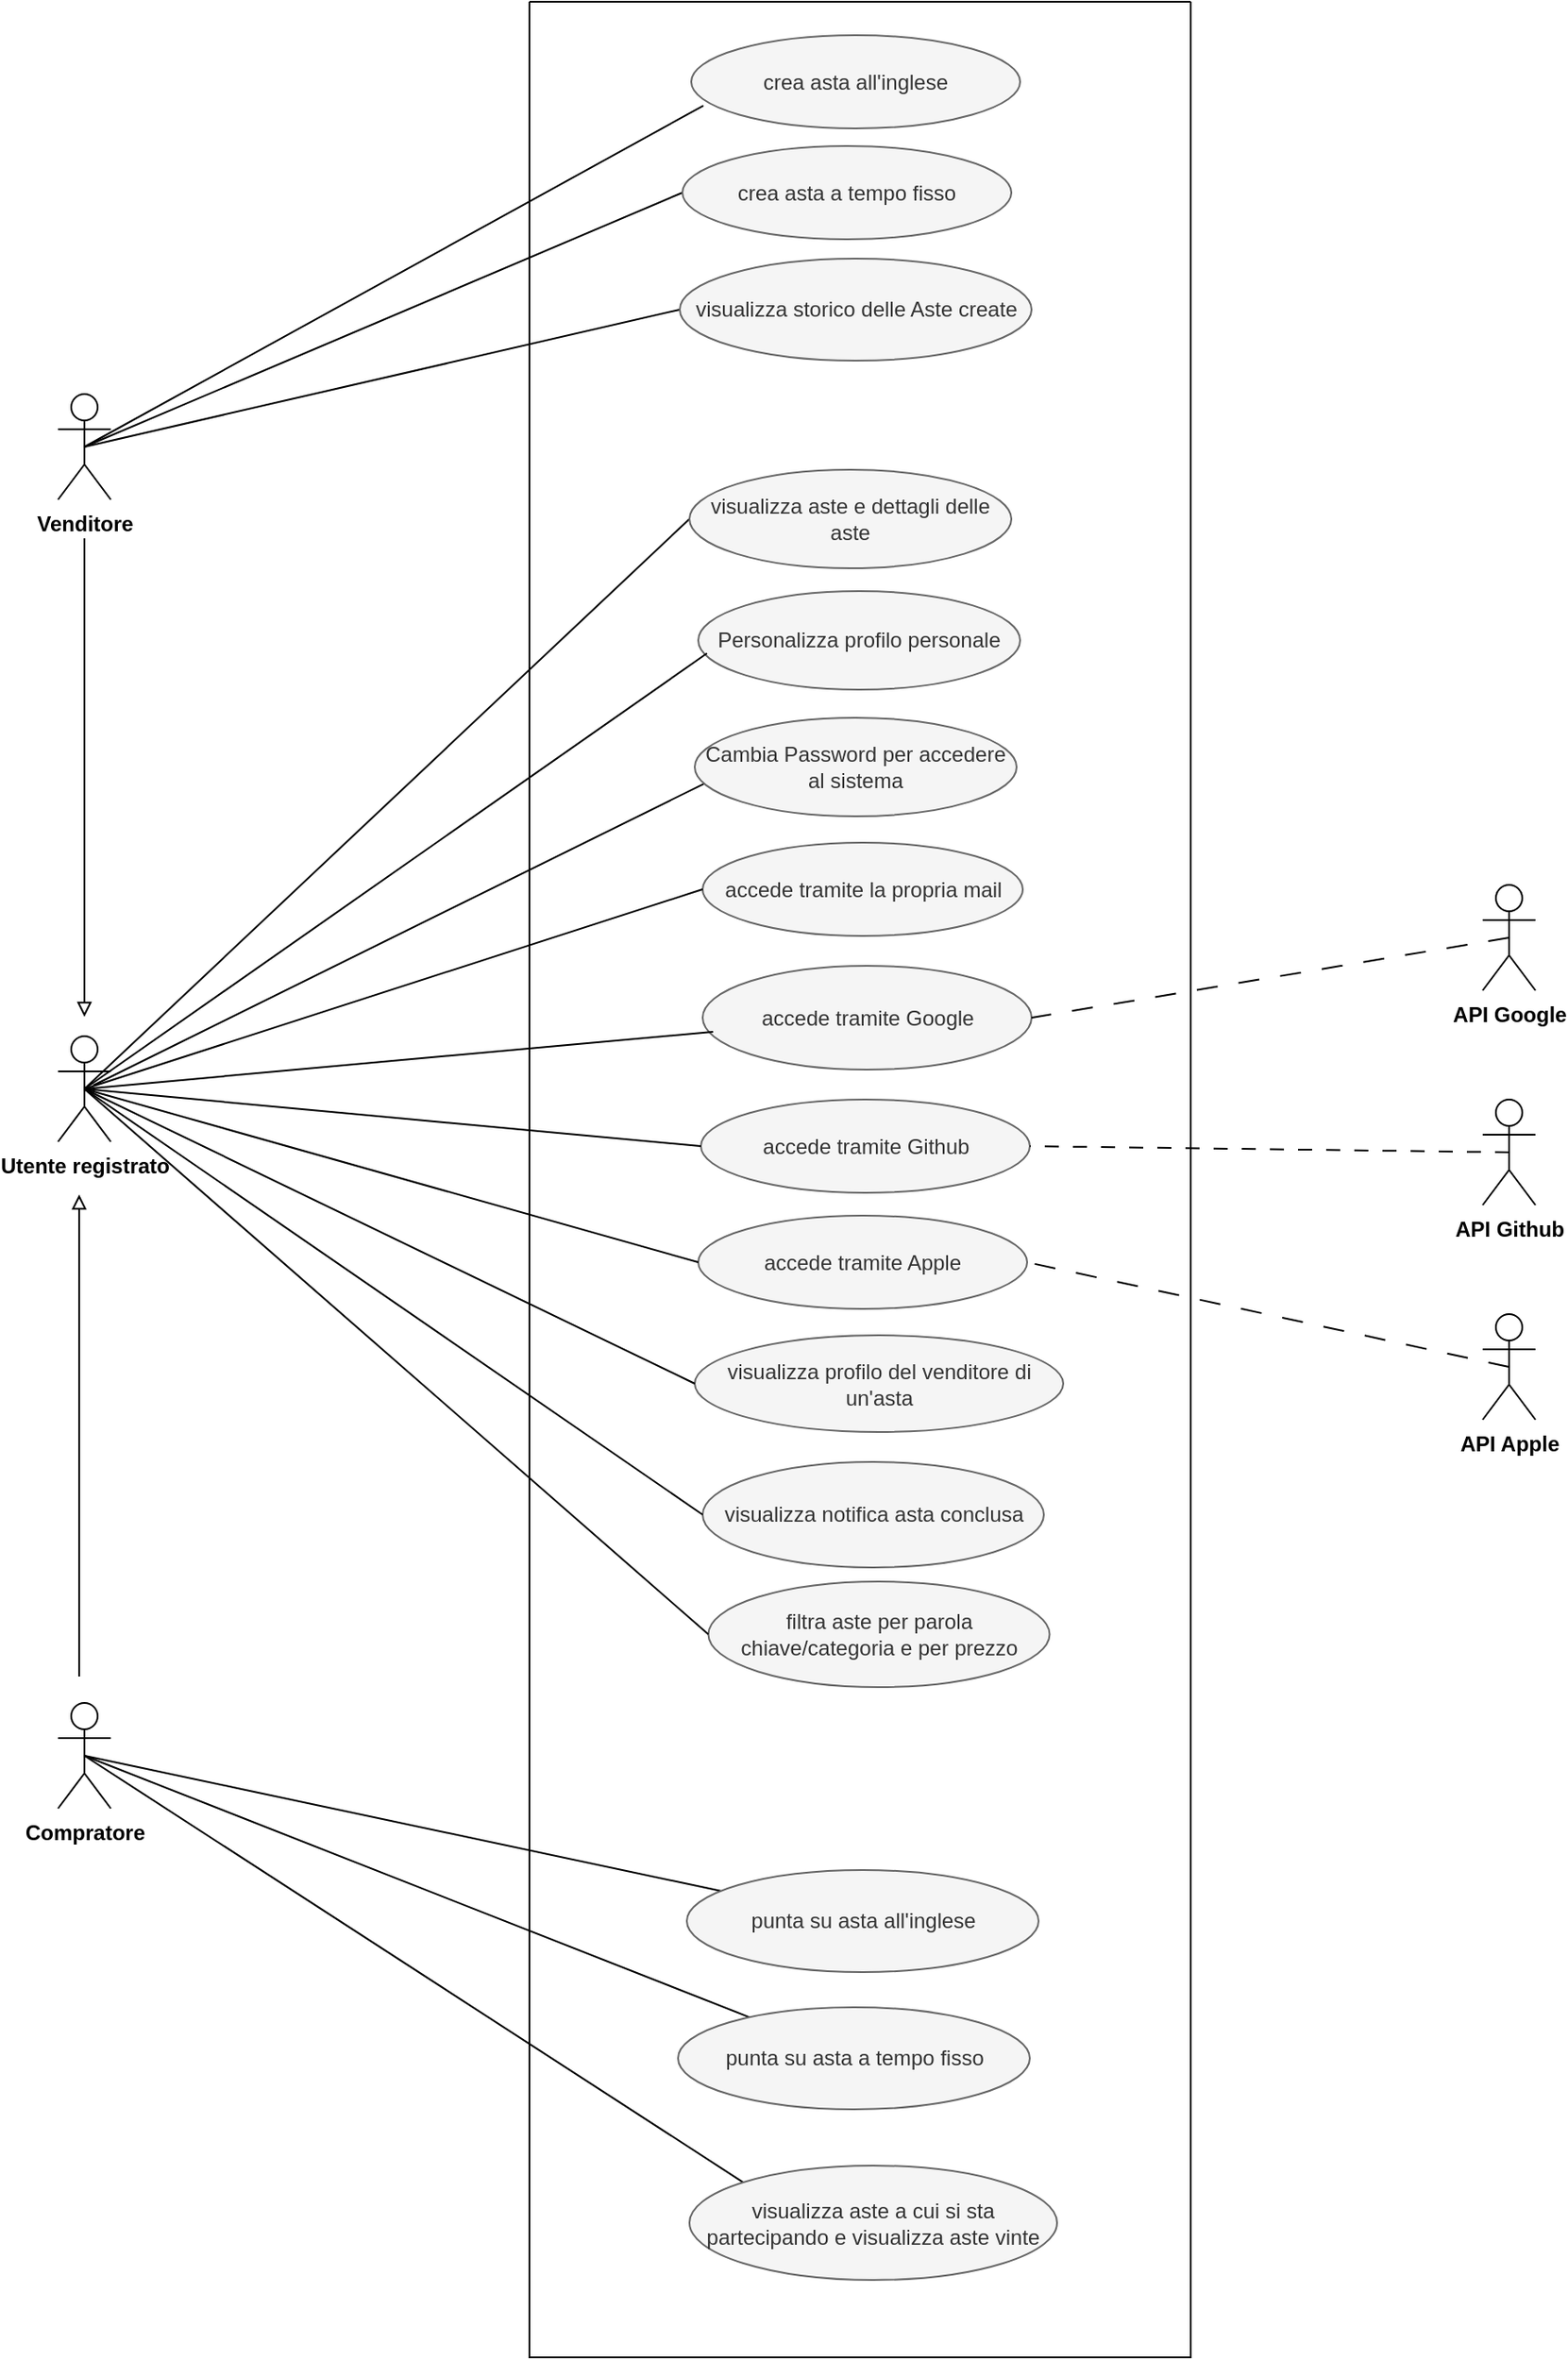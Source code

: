 <mxfile version="20.8.16" type="device"><diagram name="Pagina-1" id="CgMr2ZYXyI52OiMgek-s"><mxGraphModel dx="1384" dy="1118" grid="0" gridSize="10" guides="1" tooltips="1" connect="1" arrows="1" fold="1" page="0" pageScale="1" pageWidth="827" pageHeight="1169" math="0" shadow="0"><root><mxCell id="0"/><mxCell id="1" parent="0"/><mxCell id="w55l9UoY7R9vsK1yO9Op-10" style="rounded=0;orthogonalLoop=1;jettySize=auto;html=1;exitX=0.5;exitY=0.5;exitDx=0;exitDy=0;exitPerimeter=0;entryX=0.037;entryY=0.755;entryDx=0;entryDy=0;entryPerimeter=0;endArrow=none;endFill=0;" parent="1" source="vKokf9TWJjOP95D-t5RT-1" target="w55l9UoY7R9vsK1yO9Op-3" edge="1"><mxGeometry relative="1" as="geometry"/></mxCell><mxCell id="w55l9UoY7R9vsK1yO9Op-13" style="edgeStyle=none;rounded=0;orthogonalLoop=1;jettySize=auto;html=1;exitX=0.5;exitY=0.5;exitDx=0;exitDy=0;exitPerimeter=0;entryX=0;entryY=0.5;entryDx=0;entryDy=0;endArrow=none;endFill=0;" parent="1" source="vKokf9TWJjOP95D-t5RT-1" target="w55l9UoY7R9vsK1yO9Op-4" edge="1"><mxGeometry relative="1" as="geometry"/></mxCell><mxCell id="w55l9UoY7R9vsK1yO9Op-14" style="edgeStyle=none;rounded=0;orthogonalLoop=1;jettySize=auto;html=1;exitX=0.5;exitY=0.5;exitDx=0;exitDy=0;exitPerimeter=0;entryX=0;entryY=0.5;entryDx=0;entryDy=0;endArrow=none;endFill=0;" parent="1" source="vKokf9TWJjOP95D-t5RT-1" target="w55l9UoY7R9vsK1yO9Op-5" edge="1"><mxGeometry relative="1" as="geometry"/></mxCell><mxCell id="vKokf9TWJjOP95D-t5RT-1" value="&lt;b&gt;Venditore&lt;/b&gt;" style="shape=umlActor;verticalLabelPosition=bottom;verticalAlign=top;html=1;outlineConnect=0;" parent="1" vertex="1"><mxGeometry x="-124" y="-89" width="30" height="60" as="geometry"/></mxCell><mxCell id="w55l9UoY7R9vsK1yO9Op-34" style="edgeStyle=none;rounded=0;orthogonalLoop=1;jettySize=auto;html=1;exitX=0.5;exitY=0.5;exitDx=0;exitDy=0;exitPerimeter=0;endArrow=none;endFill=0;" parent="1" source="vKokf9TWJjOP95D-t5RT-2" target="w55l9UoY7R9vsK1yO9Op-15" edge="1"><mxGeometry relative="1" as="geometry"/></mxCell><mxCell id="w55l9UoY7R9vsK1yO9Op-35" style="edgeStyle=none;rounded=0;orthogonalLoop=1;jettySize=auto;html=1;exitX=0.5;exitY=0.5;exitDx=0;exitDy=0;exitPerimeter=0;endArrow=none;endFill=0;" parent="1" source="vKokf9TWJjOP95D-t5RT-2" target="w55l9UoY7R9vsK1yO9Op-16" edge="1"><mxGeometry relative="1" as="geometry"/></mxCell><mxCell id="w55l9UoY7R9vsK1yO9Op-36" style="edgeStyle=none;rounded=0;orthogonalLoop=1;jettySize=auto;html=1;exitX=0.5;exitY=0.5;exitDx=0;exitDy=0;exitPerimeter=0;entryX=0;entryY=0;entryDx=0;entryDy=0;endArrow=none;endFill=0;" parent="1" source="vKokf9TWJjOP95D-t5RT-2" target="w55l9UoY7R9vsK1yO9Op-17" edge="1"><mxGeometry relative="1" as="geometry"/></mxCell><mxCell id="vKokf9TWJjOP95D-t5RT-2" value="&lt;b&gt;Compratore&lt;/b&gt;" style="shape=umlActor;verticalLabelPosition=bottom;verticalAlign=top;html=1;outlineConnect=0;" parent="1" vertex="1"><mxGeometry x="-124" y="655" width="30" height="60" as="geometry"/></mxCell><mxCell id="vKokf9TWJjOP95D-t5RT-5" value="accede tramite la propria mail" style="ellipse;whiteSpace=wrap;html=1;fillColor=#f5f5f5;fontColor=#333333;strokeColor=#666666;" parent="1" vertex="1"><mxGeometry x="242.5" y="166" width="182" height="53" as="geometry"/></mxCell><mxCell id="w55l9UoY7R9vsK1yO9Op-2" value="accede tramite Google" style="ellipse;whiteSpace=wrap;html=1;fillColor=#f5f5f5;fontColor=#333333;strokeColor=#666666;" parent="1" vertex="1"><mxGeometry x="242.5" y="236" width="187" height="59" as="geometry"/></mxCell><mxCell id="w55l9UoY7R9vsK1yO9Op-7" value="accede tramite Github" style="ellipse;whiteSpace=wrap;html=1;fillColor=#f5f5f5;fontColor=#333333;strokeColor=#666666;" parent="1" vertex="1"><mxGeometry x="241.5" y="312" width="187" height="53" as="geometry"/></mxCell><mxCell id="w55l9UoY7R9vsK1yO9Op-8" value="accede tramite Apple" style="ellipse;whiteSpace=wrap;html=1;fillColor=#f5f5f5;fontColor=#333333;strokeColor=#666666;" parent="1" vertex="1"><mxGeometry x="240" y="378" width="187" height="53" as="geometry"/></mxCell><mxCell id="w55l9UoY7R9vsK1yO9Op-15" value="punta su asta all'inglese" style="ellipse;whiteSpace=wrap;html=1;fillColor=#f5f5f5;fontColor=#333333;strokeColor=#666666;" parent="1" vertex="1"><mxGeometry x="233.5" y="750" width="200" height="58" as="geometry"/></mxCell><mxCell id="w55l9UoY7R9vsK1yO9Op-16" value="punta su asta a tempo fisso" style="ellipse;whiteSpace=wrap;html=1;fillColor=#f5f5f5;fontColor=#333333;strokeColor=#666666;" parent="1" vertex="1"><mxGeometry x="228.5" y="828" width="200" height="58" as="geometry"/></mxCell><mxCell id="w55l9UoY7R9vsK1yO9Op-18" value="visualizza notifica asta conclusa" style="ellipse;whiteSpace=wrap;html=1;fillColor=#f5f5f5;fontColor=#333333;strokeColor=#666666;" parent="1" vertex="1"><mxGeometry x="242.5" y="518" width="194" height="60" as="geometry"/></mxCell><mxCell id="w55l9UoY7R9vsK1yO9Op-19" value="visualizza profilo del venditore di un'asta" style="ellipse;whiteSpace=wrap;html=1;fillColor=#f5f5f5;fontColor=#333333;strokeColor=#666666;" parent="1" vertex="1"><mxGeometry x="238" y="446" width="209.5" height="55" as="geometry"/></mxCell><mxCell id="w55l9UoY7R9vsK1yO9Op-21" value="filtra aste per parola chiave/categoria e per prezzo" style="ellipse;whiteSpace=wrap;html=1;fillColor=#f5f5f5;fontColor=#333333;strokeColor=#666666;" parent="1" vertex="1"><mxGeometry x="245.75" y="586" width="194" height="60" as="geometry"/></mxCell><mxCell id="w55l9UoY7R9vsK1yO9Op-22" value="Personalizza profilo personale" style="ellipse;whiteSpace=wrap;html=1;fillColor=#f5f5f5;fontColor=#333333;strokeColor=#666666;" parent="1" vertex="1"><mxGeometry x="240" y="23" width="183" height="56" as="geometry"/></mxCell><mxCell id="w55l9UoY7R9vsK1yO9Op-25" style="edgeStyle=none;rounded=0;orthogonalLoop=1;jettySize=auto;html=1;exitX=0.5;exitY=0.5;exitDx=0;exitDy=0;exitPerimeter=0;entryX=0.027;entryY=0.632;entryDx=0;entryDy=0;entryPerimeter=0;endArrow=none;endFill=0;targetPerimeterSpacing=-2;" parent="1" source="w55l9UoY7R9vsK1yO9Op-23" target="w55l9UoY7R9vsK1yO9Op-22" edge="1"><mxGeometry relative="1" as="geometry"/></mxCell><mxCell id="w55l9UoY7R9vsK1yO9Op-26" style="edgeStyle=none;rounded=0;orthogonalLoop=1;jettySize=auto;html=1;exitX=0.5;exitY=0.5;exitDx=0;exitDy=0;exitPerimeter=0;entryX=0;entryY=0.5;entryDx=0;entryDy=0;endArrow=none;endFill=0;targetPerimeterSpacing=-2;" parent="1" source="w55l9UoY7R9vsK1yO9Op-23" target="w55l9UoY7R9vsK1yO9Op-20" edge="1"><mxGeometry relative="1" as="geometry"/></mxCell><mxCell id="w55l9UoY7R9vsK1yO9Op-27" style="edgeStyle=none;rounded=0;orthogonalLoop=1;jettySize=auto;html=1;exitX=0.5;exitY=0.5;exitDx=0;exitDy=0;exitPerimeter=0;entryX=0;entryY=0.5;entryDx=0;entryDy=0;endArrow=none;endFill=0;targetPerimeterSpacing=-2;" parent="1" source="w55l9UoY7R9vsK1yO9Op-23" target="vKokf9TWJjOP95D-t5RT-5" edge="1"><mxGeometry relative="1" as="geometry"/></mxCell><mxCell id="w55l9UoY7R9vsK1yO9Op-28" style="edgeStyle=none;rounded=0;orthogonalLoop=1;jettySize=auto;html=1;exitX=0.5;exitY=0.5;exitDx=0;exitDy=0;exitPerimeter=0;endArrow=none;endFill=0;targetPerimeterSpacing=-2;" parent="1" source="w55l9UoY7R9vsK1yO9Op-23" target="w55l9UoY7R9vsK1yO9Op-2" edge="1"><mxGeometry relative="1" as="geometry"/></mxCell><mxCell id="w55l9UoY7R9vsK1yO9Op-29" style="edgeStyle=none;rounded=0;orthogonalLoop=1;jettySize=auto;html=1;exitX=0.5;exitY=0.5;exitDx=0;exitDy=0;exitPerimeter=0;entryX=0;entryY=0.5;entryDx=0;entryDy=0;endArrow=none;endFill=0;targetPerimeterSpacing=-2;" parent="1" source="w55l9UoY7R9vsK1yO9Op-23" target="w55l9UoY7R9vsK1yO9Op-7" edge="1"><mxGeometry relative="1" as="geometry"/></mxCell><mxCell id="w55l9UoY7R9vsK1yO9Op-30" style="edgeStyle=none;rounded=0;orthogonalLoop=1;jettySize=auto;html=1;exitX=0.5;exitY=0.5;exitDx=0;exitDy=0;exitPerimeter=0;entryX=0;entryY=0.5;entryDx=0;entryDy=0;endArrow=none;endFill=0;targetPerimeterSpacing=-2;" parent="1" source="w55l9UoY7R9vsK1yO9Op-23" target="w55l9UoY7R9vsK1yO9Op-8" edge="1"><mxGeometry relative="1" as="geometry"/></mxCell><mxCell id="w55l9UoY7R9vsK1yO9Op-31" style="edgeStyle=none;rounded=0;orthogonalLoop=1;jettySize=auto;html=1;exitX=0.5;exitY=0.5;exitDx=0;exitDy=0;exitPerimeter=0;entryX=0;entryY=0.5;entryDx=0;entryDy=0;endArrow=none;endFill=0;targetPerimeterSpacing=-2;" parent="1" source="w55l9UoY7R9vsK1yO9Op-23" target="w55l9UoY7R9vsK1yO9Op-19" edge="1"><mxGeometry relative="1" as="geometry"/></mxCell><mxCell id="w55l9UoY7R9vsK1yO9Op-32" style="edgeStyle=none;rounded=0;orthogonalLoop=1;jettySize=auto;html=1;exitX=0.5;exitY=0.5;exitDx=0;exitDy=0;exitPerimeter=0;entryX=0;entryY=0.5;entryDx=0;entryDy=0;endArrow=none;endFill=0;targetPerimeterSpacing=-2;" parent="1" source="w55l9UoY7R9vsK1yO9Op-23" target="w55l9UoY7R9vsK1yO9Op-18" edge="1"><mxGeometry relative="1" as="geometry"/></mxCell><mxCell id="w55l9UoY7R9vsK1yO9Op-33" style="edgeStyle=none;rounded=0;orthogonalLoop=1;jettySize=auto;html=1;exitX=0.5;exitY=0.5;exitDx=0;exitDy=0;exitPerimeter=0;entryX=0;entryY=0.5;entryDx=0;entryDy=0;endArrow=none;endFill=0;targetPerimeterSpacing=-2;" parent="1" source="w55l9UoY7R9vsK1yO9Op-23" target="w55l9UoY7R9vsK1yO9Op-21" edge="1"><mxGeometry relative="1" as="geometry"/></mxCell><mxCell id="w55l9UoY7R9vsK1yO9Op-39" style="edgeStyle=none;rounded=0;orthogonalLoop=1;jettySize=auto;html=1;startArrow=block;startFill=0;endArrow=none;endFill=0;targetPerimeterSpacing=0;strokeWidth=1;" parent="1" edge="1"><mxGeometry relative="1" as="geometry"><mxPoint x="-109" y="265" as="sourcePoint"/><mxPoint x="-109" y="-7" as="targetPoint"/></mxGeometry></mxCell><mxCell id="w55l9UoY7R9vsK1yO9Op-54" style="edgeStyle=none;rounded=0;orthogonalLoop=1;jettySize=auto;html=1;entryX=0.034;entryY=0.661;entryDx=0;entryDy=0;entryPerimeter=0;startArrow=none;startFill=0;endArrow=none;endFill=0;targetPerimeterSpacing=-2;" parent="1" target="w55l9UoY7R9vsK1yO9Op-53" edge="1"><mxGeometry relative="1" as="geometry"><mxPoint x="-104" y="304" as="sourcePoint"/></mxGeometry></mxCell><mxCell id="w55l9UoY7R9vsK1yO9Op-23" value="&lt;b&gt;Utente registrato&lt;/b&gt;" style="shape=umlActor;verticalLabelPosition=bottom;verticalAlign=top;html=1;outlineConnect=0;" parent="1" vertex="1"><mxGeometry x="-124" y="276" width="30" height="60" as="geometry"/></mxCell><mxCell id="w55l9UoY7R9vsK1yO9Op-40" style="edgeStyle=none;rounded=0;orthogonalLoop=1;jettySize=auto;html=1;startArrow=block;startFill=0;endArrow=none;endFill=0;targetPerimeterSpacing=0;strokeWidth=1;" parent="1" edge="1"><mxGeometry relative="1" as="geometry"><mxPoint x="-112" y="366" as="sourcePoint"/><mxPoint x="-112" y="640" as="targetPoint"/></mxGeometry></mxCell><mxCell id="w55l9UoY7R9vsK1yO9Op-41" value="" style="swimlane;startSize=0;" parent="1" vertex="1"><mxGeometry x="144" y="-312" width="376" height="1339" as="geometry"/></mxCell><mxCell id="w55l9UoY7R9vsK1yO9Op-3" value="crea asta all'inglese" style="ellipse;whiteSpace=wrap;html=1;fillColor=#f5f5f5;fontColor=#333333;strokeColor=#666666;" parent="w55l9UoY7R9vsK1yO9Op-41" vertex="1"><mxGeometry x="92" y="19" width="187" height="53" as="geometry"/></mxCell><mxCell id="w55l9UoY7R9vsK1yO9Op-4" value="crea asta a tempo fisso" style="ellipse;whiteSpace=wrap;html=1;fillColor=#f5f5f5;fontColor=#333333;strokeColor=#666666;" parent="w55l9UoY7R9vsK1yO9Op-41" vertex="1"><mxGeometry x="87" y="82" width="187" height="53" as="geometry"/></mxCell><mxCell id="w55l9UoY7R9vsK1yO9Op-5" value="visualizza storico delle Aste create" style="ellipse;whiteSpace=wrap;html=1;fillColor=#f5f5f5;fontColor=#333333;strokeColor=#666666;" parent="w55l9UoY7R9vsK1yO9Op-41" vertex="1"><mxGeometry x="85.5" y="146" width="200" height="58" as="geometry"/></mxCell><mxCell id="w55l9UoY7R9vsK1yO9Op-20" value="visualizza aste e dettagli delle aste" style="ellipse;whiteSpace=wrap;html=1;fillColor=#f5f5f5;fontColor=#333333;strokeColor=#666666;" parent="w55l9UoY7R9vsK1yO9Op-41" vertex="1"><mxGeometry x="91" y="266" width="183" height="56" as="geometry"/></mxCell><mxCell id="w55l9UoY7R9vsK1yO9Op-53" value="Cambia Password per accedere al sistema" style="ellipse;whiteSpace=wrap;html=1;fillColor=#f5f5f5;fontColor=#333333;strokeColor=#666666;" parent="w55l9UoY7R9vsK1yO9Op-41" vertex="1"><mxGeometry x="94" y="407" width="183" height="56" as="geometry"/></mxCell><mxCell id="w55l9UoY7R9vsK1yO9Op-17" value="visualizza aste a cui si sta partecipando e visualizza aste vinte" style="ellipse;whiteSpace=wrap;html=1;fillColor=#f5f5f5;fontColor=#333333;strokeColor=#666666;" parent="w55l9UoY7R9vsK1yO9Op-41" vertex="1"><mxGeometry x="91" y="1230" width="209" height="65" as="geometry"/></mxCell><mxCell id="w55l9UoY7R9vsK1yO9Op-47" style="edgeStyle=none;rounded=0;orthogonalLoop=1;jettySize=auto;html=1;exitX=0.5;exitY=0.5;exitDx=0;exitDy=0;exitPerimeter=0;entryX=1;entryY=0.5;entryDx=0;entryDy=0;startArrow=none;startFill=0;endArrow=none;endFill=0;targetPerimeterSpacing=0;dashed=1;dashPattern=12 12;" parent="1" source="w55l9UoY7R9vsK1yO9Op-43" target="w55l9UoY7R9vsK1yO9Op-2" edge="1"><mxGeometry relative="1" as="geometry"/></mxCell><mxCell id="w55l9UoY7R9vsK1yO9Op-43" value="&lt;b&gt;API Google&lt;/b&gt;" style="shape=umlActor;verticalLabelPosition=bottom;verticalAlign=top;html=1;outlineConnect=0;" parent="1" vertex="1"><mxGeometry x="686" y="190" width="30" height="60" as="geometry"/></mxCell><mxCell id="w55l9UoY7R9vsK1yO9Op-48" style="edgeStyle=none;rounded=0;orthogonalLoop=1;jettySize=auto;html=1;entryX=1;entryY=0.5;entryDx=0;entryDy=0;startArrow=none;startFill=0;endArrow=none;endFill=0;targetPerimeterSpacing=0;dashed=1;dashPattern=8 8;" parent="1" target="w55l9UoY7R9vsK1yO9Op-7" edge="1"><mxGeometry relative="1" as="geometry"><mxPoint x="701" y="342" as="sourcePoint"/></mxGeometry></mxCell><mxCell id="w55l9UoY7R9vsK1yO9Op-44" value="&lt;b&gt;API Github&lt;/b&gt;" style="shape=umlActor;verticalLabelPosition=bottom;verticalAlign=top;html=1;outlineConnect=0;" parent="1" vertex="1"><mxGeometry x="686" y="312" width="30" height="60" as="geometry"/></mxCell><mxCell id="w55l9UoY7R9vsK1yO9Op-52" style="edgeStyle=none;rounded=0;orthogonalLoop=1;jettySize=auto;html=1;exitX=0.5;exitY=0.5;exitDx=0;exitDy=0;exitPerimeter=0;entryX=1;entryY=0.5;entryDx=0;entryDy=0;dashed=1;dashPattern=12 12;startArrow=none;startFill=0;endArrow=none;endFill=0;targetPerimeterSpacing=0;" parent="1" source="w55l9UoY7R9vsK1yO9Op-45" target="w55l9UoY7R9vsK1yO9Op-8" edge="1"><mxGeometry relative="1" as="geometry"/></mxCell><mxCell id="w55l9UoY7R9vsK1yO9Op-45" value="&lt;b&gt;API Apple&lt;/b&gt;" style="shape=umlActor;verticalLabelPosition=bottom;verticalAlign=top;html=1;outlineConnect=0;" parent="1" vertex="1"><mxGeometry x="686" y="434" width="30" height="60" as="geometry"/></mxCell></root></mxGraphModel></diagram></mxfile>